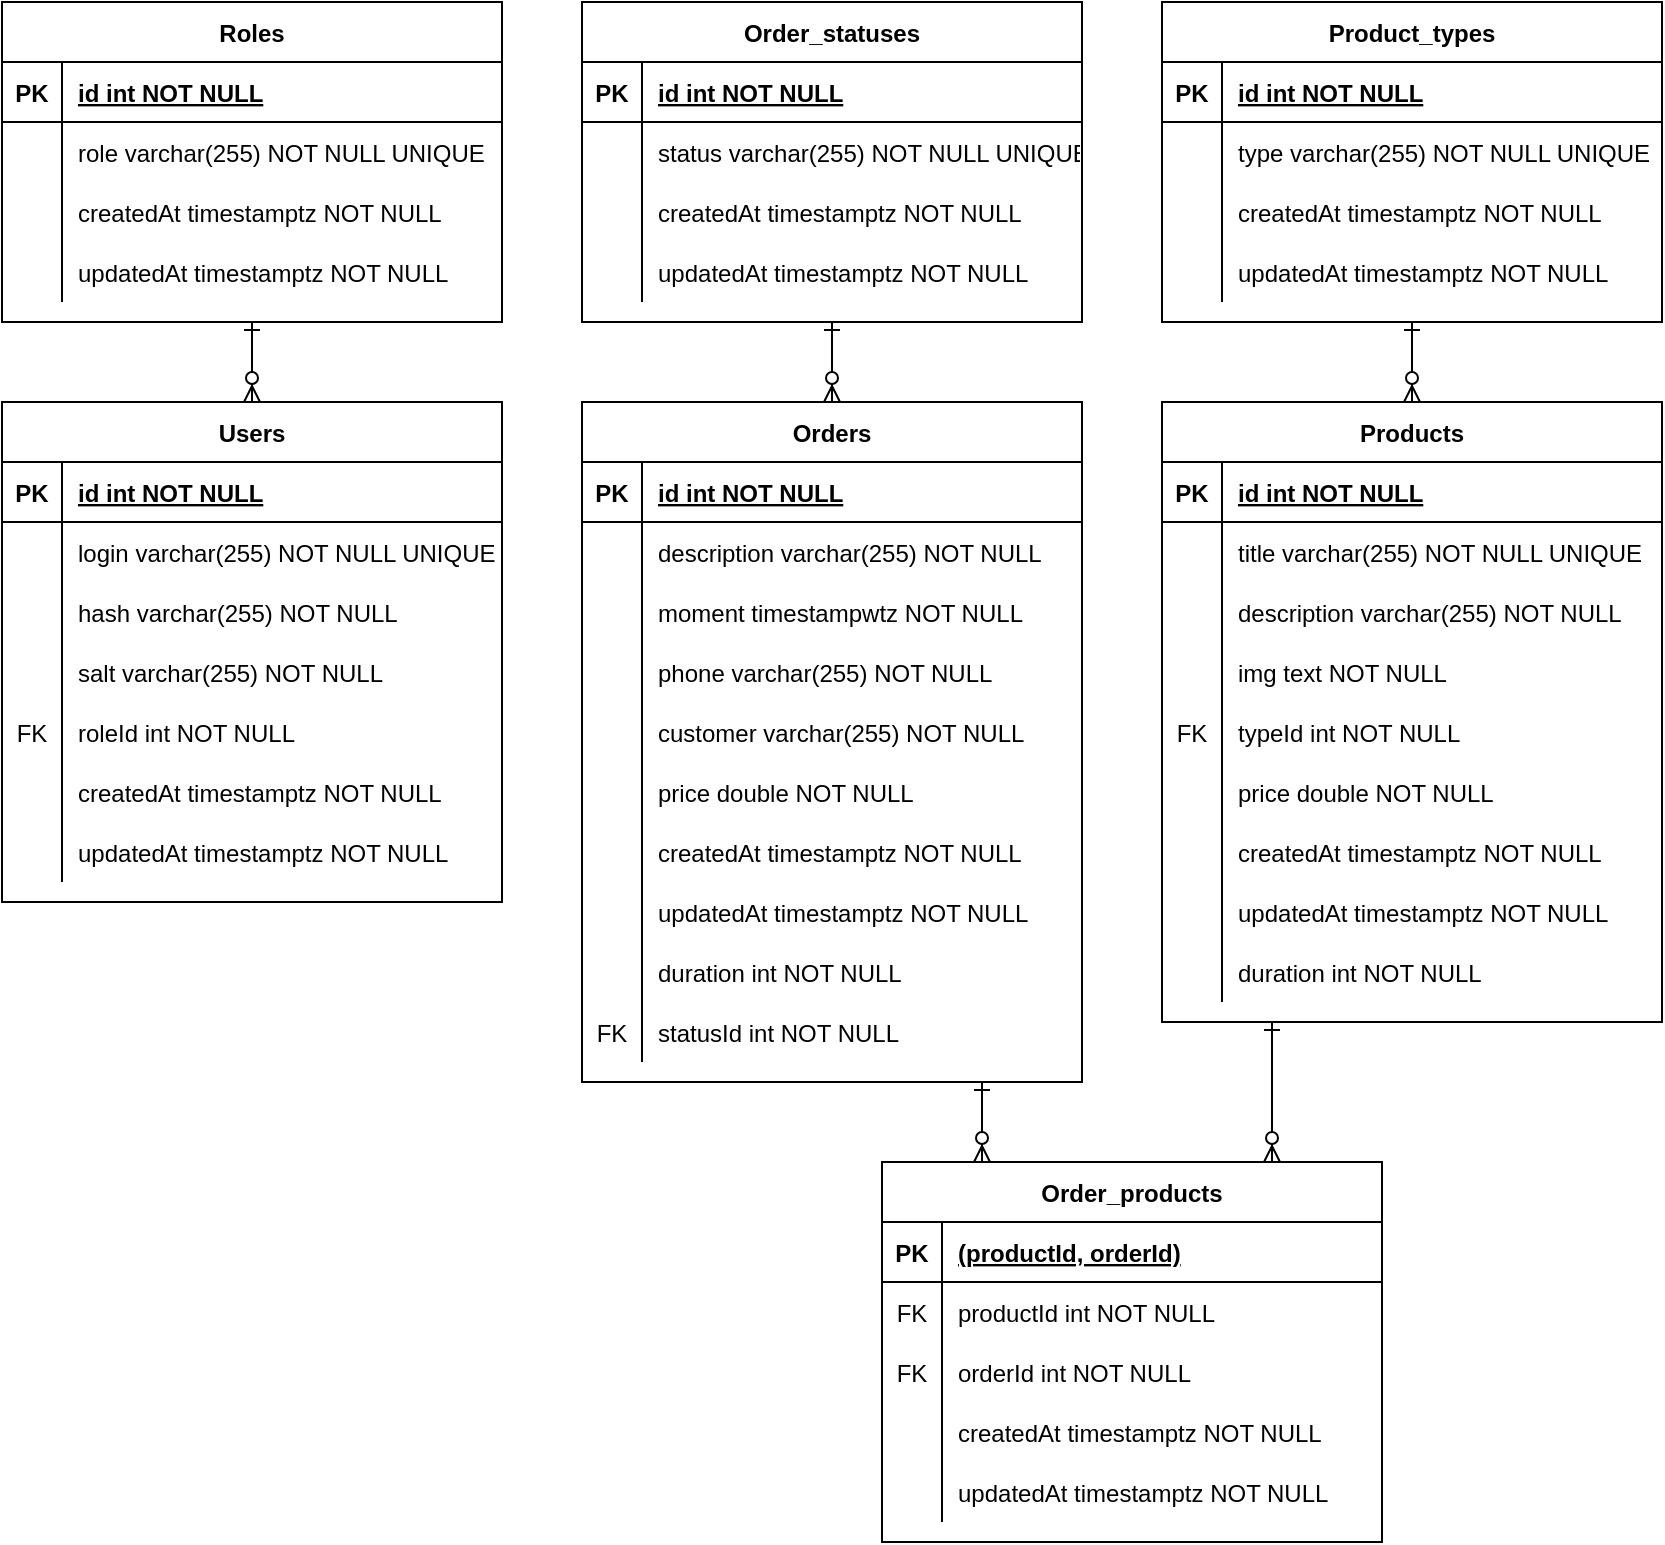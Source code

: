 <mxfile version="14.1.8" type="device"><diagram id="R2lEEEUBdFMjLlhIrx00" name="Page-1"><mxGraphModel dx="2176" dy="1906" grid="1" gridSize="10" guides="1" tooltips="1" connect="1" arrows="1" fold="1" page="1" pageScale="1" pageWidth="850" pageHeight="1100" math="0" shadow="0" extFonts="Permanent Marker^https://fonts.googleapis.com/css?family=Permanent+Marker"><root><mxCell id="0"/><mxCell id="1" parent="0"/><mxCell id="iR6gG3T4usAufllgeYIM-13" value="Roles" style="shape=table;startSize=30;container=1;collapsible=1;childLayout=tableLayout;fixedRows=1;rowLines=0;fontStyle=1;align=center;resizeLast=1;" parent="1" vertex="1"><mxGeometry x="-70" y="-410" width="250" height="160" as="geometry"/></mxCell><mxCell id="iR6gG3T4usAufllgeYIM-14" value="" style="shape=partialRectangle;collapsible=0;dropTarget=0;pointerEvents=0;fillColor=none;points=[[0,0.5],[1,0.5]];portConstraint=eastwest;top=0;left=0;right=0;bottom=1;" parent="iR6gG3T4usAufllgeYIM-13" vertex="1"><mxGeometry y="30" width="250" height="30" as="geometry"/></mxCell><mxCell id="iR6gG3T4usAufllgeYIM-15" value="PK" style="shape=partialRectangle;overflow=hidden;connectable=0;fillColor=none;top=0;left=0;bottom=0;right=0;fontStyle=1;" parent="iR6gG3T4usAufllgeYIM-14" vertex="1"><mxGeometry width="30" height="30" as="geometry"/></mxCell><mxCell id="iR6gG3T4usAufllgeYIM-16" value="id int NOT NULL " style="shape=partialRectangle;overflow=hidden;connectable=0;fillColor=none;top=0;left=0;bottom=0;right=0;align=left;spacingLeft=6;fontStyle=5;" parent="iR6gG3T4usAufllgeYIM-14" vertex="1"><mxGeometry x="30" width="220" height="30" as="geometry"/></mxCell><mxCell id="iR6gG3T4usAufllgeYIM-17" value="" style="shape=partialRectangle;collapsible=0;dropTarget=0;pointerEvents=0;fillColor=none;points=[[0,0.5],[1,0.5]];portConstraint=eastwest;top=0;left=0;right=0;bottom=0;" parent="iR6gG3T4usAufllgeYIM-13" vertex="1"><mxGeometry y="60" width="250" height="30" as="geometry"/></mxCell><mxCell id="iR6gG3T4usAufllgeYIM-18" value="" style="shape=partialRectangle;overflow=hidden;connectable=0;fillColor=none;top=0;left=0;bottom=0;right=0;" parent="iR6gG3T4usAufllgeYIM-17" vertex="1"><mxGeometry width="30" height="30" as="geometry"/></mxCell><mxCell id="iR6gG3T4usAufllgeYIM-19" value="role varchar(255) NOT NULL UNIQUE" style="shape=partialRectangle;overflow=hidden;connectable=0;fillColor=none;top=0;left=0;bottom=0;right=0;align=left;spacingLeft=6;" parent="iR6gG3T4usAufllgeYIM-17" vertex="1"><mxGeometry x="30" width="220" height="30" as="geometry"/></mxCell><mxCell id="iR6gG3T4usAufllgeYIM-23" style="shape=partialRectangle;collapsible=0;dropTarget=0;pointerEvents=0;fillColor=none;points=[[0,0.5],[1,0.5]];portConstraint=eastwest;top=0;left=0;right=0;bottom=0;" parent="iR6gG3T4usAufllgeYIM-13" vertex="1"><mxGeometry y="90" width="250" height="30" as="geometry"/></mxCell><mxCell id="iR6gG3T4usAufllgeYIM-24" style="shape=partialRectangle;overflow=hidden;connectable=0;fillColor=none;top=0;left=0;bottom=0;right=0;" parent="iR6gG3T4usAufllgeYIM-23" vertex="1"><mxGeometry width="30" height="30" as="geometry"/></mxCell><mxCell id="iR6gG3T4usAufllgeYIM-25" value="createdAt timestamptz NOT NULL" style="shape=partialRectangle;overflow=hidden;connectable=0;fillColor=none;top=0;left=0;bottom=0;right=0;align=left;spacingLeft=6;" parent="iR6gG3T4usAufllgeYIM-23" vertex="1"><mxGeometry x="30" width="220" height="30" as="geometry"/></mxCell><mxCell id="iR6gG3T4usAufllgeYIM-26" style="shape=partialRectangle;collapsible=0;dropTarget=0;pointerEvents=0;fillColor=none;points=[[0,0.5],[1,0.5]];portConstraint=eastwest;top=0;left=0;right=0;bottom=0;" parent="iR6gG3T4usAufllgeYIM-13" vertex="1"><mxGeometry y="120" width="250" height="30" as="geometry"/></mxCell><mxCell id="iR6gG3T4usAufllgeYIM-27" style="shape=partialRectangle;overflow=hidden;connectable=0;fillColor=none;top=0;left=0;bottom=0;right=0;" parent="iR6gG3T4usAufllgeYIM-26" vertex="1"><mxGeometry width="30" height="30" as="geometry"/></mxCell><mxCell id="iR6gG3T4usAufllgeYIM-28" value="updatedAt timestamptz NOT NULL" style="shape=partialRectangle;overflow=hidden;connectable=0;fillColor=none;top=0;left=0;bottom=0;right=0;align=left;spacingLeft=6;" parent="iR6gG3T4usAufllgeYIM-26" vertex="1"><mxGeometry x="30" width="220" height="30" as="geometry"/></mxCell><mxCell id="iR6gG3T4usAufllgeYIM-29" value="Users" style="shape=table;startSize=30;container=1;collapsible=1;childLayout=tableLayout;fixedRows=1;rowLines=0;fontStyle=1;align=center;resizeLast=1;" parent="1" vertex="1"><mxGeometry x="-70" y="-210" width="250" height="250" as="geometry"/></mxCell><mxCell id="iR6gG3T4usAufllgeYIM-30" value="" style="shape=partialRectangle;collapsible=0;dropTarget=0;pointerEvents=0;fillColor=none;points=[[0,0.5],[1,0.5]];portConstraint=eastwest;top=0;left=0;right=0;bottom=1;" parent="iR6gG3T4usAufllgeYIM-29" vertex="1"><mxGeometry y="30" width="250" height="30" as="geometry"/></mxCell><mxCell id="iR6gG3T4usAufllgeYIM-31" value="PK" style="shape=partialRectangle;overflow=hidden;connectable=0;fillColor=none;top=0;left=0;bottom=0;right=0;fontStyle=1;" parent="iR6gG3T4usAufllgeYIM-30" vertex="1"><mxGeometry width="30" height="30" as="geometry"/></mxCell><mxCell id="iR6gG3T4usAufllgeYIM-32" value="id int NOT NULL " style="shape=partialRectangle;overflow=hidden;connectable=0;fillColor=none;top=0;left=0;bottom=0;right=0;align=left;spacingLeft=6;fontStyle=5;" parent="iR6gG3T4usAufllgeYIM-30" vertex="1"><mxGeometry x="30" width="220" height="30" as="geometry"/></mxCell><mxCell id="iR6gG3T4usAufllgeYIM-33" value="" style="shape=partialRectangle;collapsible=0;dropTarget=0;pointerEvents=0;fillColor=none;points=[[0,0.5],[1,0.5]];portConstraint=eastwest;top=0;left=0;right=0;bottom=0;" parent="iR6gG3T4usAufllgeYIM-29" vertex="1"><mxGeometry y="60" width="250" height="30" as="geometry"/></mxCell><mxCell id="iR6gG3T4usAufllgeYIM-34" value="" style="shape=partialRectangle;overflow=hidden;connectable=0;fillColor=none;top=0;left=0;bottom=0;right=0;" parent="iR6gG3T4usAufllgeYIM-33" vertex="1"><mxGeometry width="30" height="30" as="geometry"/></mxCell><mxCell id="iR6gG3T4usAufllgeYIM-35" value="login varchar(255) NOT NULL UNIQUE" style="shape=partialRectangle;overflow=hidden;connectable=0;fillColor=none;top=0;left=0;bottom=0;right=0;align=left;spacingLeft=6;" parent="iR6gG3T4usAufllgeYIM-33" vertex="1"><mxGeometry x="30" width="220" height="30" as="geometry"/></mxCell><mxCell id="iR6gG3T4usAufllgeYIM-48" style="shape=partialRectangle;collapsible=0;dropTarget=0;pointerEvents=0;fillColor=none;points=[[0,0.5],[1,0.5]];portConstraint=eastwest;top=0;left=0;right=0;bottom=0;" parent="iR6gG3T4usAufllgeYIM-29" vertex="1"><mxGeometry y="90" width="250" height="30" as="geometry"/></mxCell><mxCell id="iR6gG3T4usAufllgeYIM-49" style="shape=partialRectangle;overflow=hidden;connectable=0;fillColor=none;top=0;left=0;bottom=0;right=0;" parent="iR6gG3T4usAufllgeYIM-48" vertex="1"><mxGeometry width="30" height="30" as="geometry"/></mxCell><mxCell id="iR6gG3T4usAufllgeYIM-50" value="hash varchar(255) NOT NULL" style="shape=partialRectangle;overflow=hidden;connectable=0;fillColor=none;top=0;left=0;bottom=0;right=0;align=left;spacingLeft=6;" parent="iR6gG3T4usAufllgeYIM-48" vertex="1"><mxGeometry x="30" width="220" height="30" as="geometry"/></mxCell><mxCell id="iR6gG3T4usAufllgeYIM-45" style="shape=partialRectangle;collapsible=0;dropTarget=0;pointerEvents=0;fillColor=none;points=[[0,0.5],[1,0.5]];portConstraint=eastwest;top=0;left=0;right=0;bottom=0;" parent="iR6gG3T4usAufllgeYIM-29" vertex="1"><mxGeometry y="120" width="250" height="30" as="geometry"/></mxCell><mxCell id="iR6gG3T4usAufllgeYIM-46" style="shape=partialRectangle;overflow=hidden;connectable=0;fillColor=none;top=0;left=0;bottom=0;right=0;" parent="iR6gG3T4usAufllgeYIM-45" vertex="1"><mxGeometry width="30" height="30" as="geometry"/></mxCell><mxCell id="iR6gG3T4usAufllgeYIM-47" value="salt varchar(255) NOT NULL" style="shape=partialRectangle;overflow=hidden;connectable=0;fillColor=none;top=0;left=0;bottom=0;right=0;align=left;spacingLeft=6;" parent="iR6gG3T4usAufllgeYIM-45" vertex="1"><mxGeometry x="30" width="220" height="30" as="geometry"/></mxCell><mxCell id="iR6gG3T4usAufllgeYIM-42" style="shape=partialRectangle;collapsible=0;dropTarget=0;pointerEvents=0;fillColor=none;points=[[0,0.5],[1,0.5]];portConstraint=eastwest;top=0;left=0;right=0;bottom=0;" parent="iR6gG3T4usAufllgeYIM-29" vertex="1"><mxGeometry y="150" width="250" height="30" as="geometry"/></mxCell><mxCell id="iR6gG3T4usAufllgeYIM-43" value="FK" style="shape=partialRectangle;overflow=hidden;connectable=0;fillColor=none;top=0;left=0;bottom=0;right=0;" parent="iR6gG3T4usAufllgeYIM-42" vertex="1"><mxGeometry width="30" height="30" as="geometry"/></mxCell><mxCell id="iR6gG3T4usAufllgeYIM-44" value="roleId int NOT NULL" style="shape=partialRectangle;overflow=hidden;connectable=0;fillColor=none;top=0;left=0;bottom=0;right=0;align=left;spacingLeft=6;" parent="iR6gG3T4usAufllgeYIM-42" vertex="1"><mxGeometry x="30" width="220" height="30" as="geometry"/></mxCell><mxCell id="iR6gG3T4usAufllgeYIM-36" style="shape=partialRectangle;collapsible=0;dropTarget=0;pointerEvents=0;fillColor=none;points=[[0,0.5],[1,0.5]];portConstraint=eastwest;top=0;left=0;right=0;bottom=0;" parent="iR6gG3T4usAufllgeYIM-29" vertex="1"><mxGeometry y="180" width="250" height="30" as="geometry"/></mxCell><mxCell id="iR6gG3T4usAufllgeYIM-37" style="shape=partialRectangle;overflow=hidden;connectable=0;fillColor=none;top=0;left=0;bottom=0;right=0;" parent="iR6gG3T4usAufllgeYIM-36" vertex="1"><mxGeometry width="30" height="30" as="geometry"/></mxCell><mxCell id="iR6gG3T4usAufllgeYIM-38" value="createdAt timestamptz NOT NULL" style="shape=partialRectangle;overflow=hidden;connectable=0;fillColor=none;top=0;left=0;bottom=0;right=0;align=left;spacingLeft=6;" parent="iR6gG3T4usAufllgeYIM-36" vertex="1"><mxGeometry x="30" width="220" height="30" as="geometry"/></mxCell><mxCell id="iR6gG3T4usAufllgeYIM-39" style="shape=partialRectangle;collapsible=0;dropTarget=0;pointerEvents=0;fillColor=none;points=[[0,0.5],[1,0.5]];portConstraint=eastwest;top=0;left=0;right=0;bottom=0;" parent="iR6gG3T4usAufllgeYIM-29" vertex="1"><mxGeometry y="210" width="250" height="30" as="geometry"/></mxCell><mxCell id="iR6gG3T4usAufllgeYIM-40" style="shape=partialRectangle;overflow=hidden;connectable=0;fillColor=none;top=0;left=0;bottom=0;right=0;" parent="iR6gG3T4usAufllgeYIM-39" vertex="1"><mxGeometry width="30" height="30" as="geometry"/></mxCell><mxCell id="iR6gG3T4usAufllgeYIM-41" value="updatedAt timestamptz NOT NULL" style="shape=partialRectangle;overflow=hidden;connectable=0;fillColor=none;top=0;left=0;bottom=0;right=0;align=left;spacingLeft=6;" parent="iR6gG3T4usAufllgeYIM-39" vertex="1"><mxGeometry x="30" width="220" height="30" as="geometry"/></mxCell><mxCell id="iR6gG3T4usAufllgeYIM-51" value="" style="edgeStyle=elbowEdgeStyle;endArrow=ERzeroToMany;startArrow=ERone;endFill=1;startFill=0;rounded=0;" parent="1" source="iR6gG3T4usAufllgeYIM-13" target="iR6gG3T4usAufllgeYIM-29" edge="1"><mxGeometry width="100" height="100" relative="1" as="geometry"><mxPoint x="330" y="370" as="sourcePoint"/><mxPoint x="410" y="400" as="targetPoint"/></mxGeometry></mxCell><mxCell id="iR6gG3T4usAufllgeYIM-53" value="Orders" style="shape=table;startSize=30;container=1;collapsible=1;childLayout=tableLayout;fixedRows=1;rowLines=0;fontStyle=1;align=center;resizeLast=1;" parent="1" vertex="1"><mxGeometry x="220" y="-210" width="250" height="340" as="geometry"/></mxCell><mxCell id="iR6gG3T4usAufllgeYIM-54" value="" style="shape=partialRectangle;collapsible=0;dropTarget=0;pointerEvents=0;fillColor=none;points=[[0,0.5],[1,0.5]];portConstraint=eastwest;top=0;left=0;right=0;bottom=1;" parent="iR6gG3T4usAufllgeYIM-53" vertex="1"><mxGeometry y="30" width="250" height="30" as="geometry"/></mxCell><mxCell id="iR6gG3T4usAufllgeYIM-55" value="PK" style="shape=partialRectangle;overflow=hidden;connectable=0;fillColor=none;top=0;left=0;bottom=0;right=0;fontStyle=1;" parent="iR6gG3T4usAufllgeYIM-54" vertex="1"><mxGeometry width="30" height="30" as="geometry"/></mxCell><mxCell id="iR6gG3T4usAufllgeYIM-56" value="id int NOT NULL " style="shape=partialRectangle;overflow=hidden;connectable=0;fillColor=none;top=0;left=0;bottom=0;right=0;align=left;spacingLeft=6;fontStyle=5;" parent="iR6gG3T4usAufllgeYIM-54" vertex="1"><mxGeometry x="30" width="220" height="30" as="geometry"/></mxCell><mxCell id="iR6gG3T4usAufllgeYIM-57" value="" style="shape=partialRectangle;collapsible=0;dropTarget=0;pointerEvents=0;fillColor=none;points=[[0,0.5],[1,0.5]];portConstraint=eastwest;top=0;left=0;right=0;bottom=0;" parent="iR6gG3T4usAufllgeYIM-53" vertex="1"><mxGeometry y="60" width="250" height="30" as="geometry"/></mxCell><mxCell id="iR6gG3T4usAufllgeYIM-58" value="" style="shape=partialRectangle;overflow=hidden;connectable=0;fillColor=none;top=0;left=0;bottom=0;right=0;" parent="iR6gG3T4usAufllgeYIM-57" vertex="1"><mxGeometry width="30" height="30" as="geometry"/></mxCell><mxCell id="iR6gG3T4usAufllgeYIM-59" value="description varchar(255) NOT NULL" style="shape=partialRectangle;overflow=hidden;connectable=0;fillColor=none;top=0;left=0;bottom=0;right=0;align=left;spacingLeft=6;" parent="iR6gG3T4usAufllgeYIM-57" vertex="1"><mxGeometry x="30" width="220" height="30" as="geometry"/></mxCell><mxCell id="iR6gG3T4usAufllgeYIM-60" style="shape=partialRectangle;collapsible=0;dropTarget=0;pointerEvents=0;fillColor=none;points=[[0,0.5],[1,0.5]];portConstraint=eastwest;top=0;left=0;right=0;bottom=0;" parent="iR6gG3T4usAufllgeYIM-53" vertex="1"><mxGeometry y="90" width="250" height="30" as="geometry"/></mxCell><mxCell id="iR6gG3T4usAufllgeYIM-61" style="shape=partialRectangle;overflow=hidden;connectable=0;fillColor=none;top=0;left=0;bottom=0;right=0;" parent="iR6gG3T4usAufllgeYIM-60" vertex="1"><mxGeometry width="30" height="30" as="geometry"/></mxCell><mxCell id="iR6gG3T4usAufllgeYIM-62" value="moment timestampwtz NOT NULL" style="shape=partialRectangle;overflow=hidden;connectable=0;fillColor=none;top=0;left=0;bottom=0;right=0;align=left;spacingLeft=6;" parent="iR6gG3T4usAufllgeYIM-60" vertex="1"><mxGeometry x="30" width="220" height="30" as="geometry"/></mxCell><mxCell id="iR6gG3T4usAufllgeYIM-63" style="shape=partialRectangle;collapsible=0;dropTarget=0;pointerEvents=0;fillColor=none;points=[[0,0.5],[1,0.5]];portConstraint=eastwest;top=0;left=0;right=0;bottom=0;" parent="iR6gG3T4usAufllgeYIM-53" vertex="1"><mxGeometry y="120" width="250" height="30" as="geometry"/></mxCell><mxCell id="iR6gG3T4usAufllgeYIM-64" style="shape=partialRectangle;overflow=hidden;connectable=0;fillColor=none;top=0;left=0;bottom=0;right=0;" parent="iR6gG3T4usAufllgeYIM-63" vertex="1"><mxGeometry width="30" height="30" as="geometry"/></mxCell><mxCell id="iR6gG3T4usAufllgeYIM-65" value="phone varchar(255) NOT NULL" style="shape=partialRectangle;overflow=hidden;connectable=0;fillColor=none;top=0;left=0;bottom=0;right=0;align=left;spacingLeft=6;" parent="iR6gG3T4usAufllgeYIM-63" vertex="1"><mxGeometry x="30" width="220" height="30" as="geometry"/></mxCell><mxCell id="iR6gG3T4usAufllgeYIM-149" style="shape=partialRectangle;collapsible=0;dropTarget=0;pointerEvents=0;fillColor=none;points=[[0,0.5],[1,0.5]];portConstraint=eastwest;top=0;left=0;right=0;bottom=0;" parent="iR6gG3T4usAufllgeYIM-53" vertex="1"><mxGeometry y="150" width="250" height="30" as="geometry"/></mxCell><mxCell id="iR6gG3T4usAufllgeYIM-150" style="shape=partialRectangle;overflow=hidden;connectable=0;fillColor=none;top=0;left=0;bottom=0;right=0;" parent="iR6gG3T4usAufllgeYIM-149" vertex="1"><mxGeometry width="30" height="30" as="geometry"/></mxCell><mxCell id="iR6gG3T4usAufllgeYIM-151" value="customer varchar(255) NOT NULL" style="shape=partialRectangle;overflow=hidden;connectable=0;fillColor=none;top=0;left=0;bottom=0;right=0;align=left;spacingLeft=6;" parent="iR6gG3T4usAufllgeYIM-149" vertex="1"><mxGeometry x="30" width="220" height="30" as="geometry"/></mxCell><mxCell id="iR6gG3T4usAufllgeYIM-66" style="shape=partialRectangle;collapsible=0;dropTarget=0;pointerEvents=0;fillColor=none;points=[[0,0.5],[1,0.5]];portConstraint=eastwest;top=0;left=0;right=0;bottom=0;" parent="iR6gG3T4usAufllgeYIM-53" vertex="1"><mxGeometry y="180" width="250" height="30" as="geometry"/></mxCell><mxCell id="iR6gG3T4usAufllgeYIM-67" value="" style="shape=partialRectangle;overflow=hidden;connectable=0;fillColor=none;top=0;left=0;bottom=0;right=0;" parent="iR6gG3T4usAufllgeYIM-66" vertex="1"><mxGeometry width="30" height="30" as="geometry"/></mxCell><mxCell id="iR6gG3T4usAufllgeYIM-68" value="price double NOT NULL" style="shape=partialRectangle;overflow=hidden;connectable=0;fillColor=none;top=0;left=0;bottom=0;right=0;align=left;spacingLeft=6;" parent="iR6gG3T4usAufllgeYIM-66" vertex="1"><mxGeometry x="30" width="220" height="30" as="geometry"/></mxCell><mxCell id="iR6gG3T4usAufllgeYIM-69" style="shape=partialRectangle;collapsible=0;dropTarget=0;pointerEvents=0;fillColor=none;points=[[0,0.5],[1,0.5]];portConstraint=eastwest;top=0;left=0;right=0;bottom=0;" parent="iR6gG3T4usAufllgeYIM-53" vertex="1"><mxGeometry y="210" width="250" height="30" as="geometry"/></mxCell><mxCell id="iR6gG3T4usAufllgeYIM-70" style="shape=partialRectangle;overflow=hidden;connectable=0;fillColor=none;top=0;left=0;bottom=0;right=0;" parent="iR6gG3T4usAufllgeYIM-69" vertex="1"><mxGeometry width="30" height="30" as="geometry"/></mxCell><mxCell id="iR6gG3T4usAufllgeYIM-71" value="createdAt timestamptz NOT NULL" style="shape=partialRectangle;overflow=hidden;connectable=0;fillColor=none;top=0;left=0;bottom=0;right=0;align=left;spacingLeft=6;" parent="iR6gG3T4usAufllgeYIM-69" vertex="1"><mxGeometry x="30" width="220" height="30" as="geometry"/></mxCell><mxCell id="iR6gG3T4usAufllgeYIM-72" style="shape=partialRectangle;collapsible=0;dropTarget=0;pointerEvents=0;fillColor=none;points=[[0,0.5],[1,0.5]];portConstraint=eastwest;top=0;left=0;right=0;bottom=0;" parent="iR6gG3T4usAufllgeYIM-53" vertex="1"><mxGeometry y="240" width="250" height="30" as="geometry"/></mxCell><mxCell id="iR6gG3T4usAufllgeYIM-73" style="shape=partialRectangle;overflow=hidden;connectable=0;fillColor=none;top=0;left=0;bottom=0;right=0;" parent="iR6gG3T4usAufllgeYIM-72" vertex="1"><mxGeometry width="30" height="30" as="geometry"/></mxCell><mxCell id="iR6gG3T4usAufllgeYIM-74" value="updatedAt timestamptz NOT NULL" style="shape=partialRectangle;overflow=hidden;connectable=0;fillColor=none;top=0;left=0;bottom=0;right=0;align=left;spacingLeft=6;" parent="iR6gG3T4usAufllgeYIM-72" vertex="1"><mxGeometry x="30" width="220" height="30" as="geometry"/></mxCell><mxCell id="2zhLSCqSdV-urNaq-oJ--21" style="shape=partialRectangle;collapsible=0;dropTarget=0;pointerEvents=0;fillColor=none;points=[[0,0.5],[1,0.5]];portConstraint=eastwest;top=0;left=0;right=0;bottom=0;" parent="iR6gG3T4usAufllgeYIM-53" vertex="1"><mxGeometry y="270" width="250" height="30" as="geometry"/></mxCell><mxCell id="2zhLSCqSdV-urNaq-oJ--22" style="shape=partialRectangle;overflow=hidden;connectable=0;fillColor=none;top=0;left=0;bottom=0;right=0;" parent="2zhLSCqSdV-urNaq-oJ--21" vertex="1"><mxGeometry width="30" height="30" as="geometry"/></mxCell><mxCell id="2zhLSCqSdV-urNaq-oJ--23" value="duration int NOT NULL" style="shape=partialRectangle;overflow=hidden;connectable=0;fillColor=none;top=0;left=0;bottom=0;right=0;align=left;spacingLeft=6;" parent="2zhLSCqSdV-urNaq-oJ--21" vertex="1"><mxGeometry x="30" width="220" height="30" as="geometry"/></mxCell><mxCell id="2zhLSCqSdV-urNaq-oJ--18" style="shape=partialRectangle;collapsible=0;dropTarget=0;pointerEvents=0;fillColor=none;points=[[0,0.5],[1,0.5]];portConstraint=eastwest;top=0;left=0;right=0;bottom=0;" parent="iR6gG3T4usAufllgeYIM-53" vertex="1"><mxGeometry y="300" width="250" height="30" as="geometry"/></mxCell><mxCell id="2zhLSCqSdV-urNaq-oJ--19" value="FK" style="shape=partialRectangle;overflow=hidden;connectable=0;fillColor=none;top=0;left=0;bottom=0;right=0;" parent="2zhLSCqSdV-urNaq-oJ--18" vertex="1"><mxGeometry width="30" height="30" as="geometry"/></mxCell><mxCell id="2zhLSCqSdV-urNaq-oJ--20" value="statusId int NOT NULL" style="shape=partialRectangle;overflow=hidden;connectable=0;fillColor=none;top=0;left=0;bottom=0;right=0;align=left;spacingLeft=6;" parent="2zhLSCqSdV-urNaq-oJ--18" vertex="1"><mxGeometry x="30" width="220" height="30" as="geometry"/></mxCell><mxCell id="iR6gG3T4usAufllgeYIM-75" value="Products" style="shape=table;startSize=30;container=1;collapsible=1;childLayout=tableLayout;fixedRows=1;rowLines=0;fontStyle=1;align=center;resizeLast=1;" parent="1" vertex="1"><mxGeometry x="510" y="-210" width="250" height="310" as="geometry"/></mxCell><mxCell id="iR6gG3T4usAufllgeYIM-76" value="" style="shape=partialRectangle;collapsible=0;dropTarget=0;pointerEvents=0;fillColor=none;points=[[0,0.5],[1,0.5]];portConstraint=eastwest;top=0;left=0;right=0;bottom=1;" parent="iR6gG3T4usAufllgeYIM-75" vertex="1"><mxGeometry y="30" width="250" height="30" as="geometry"/></mxCell><mxCell id="iR6gG3T4usAufllgeYIM-77" value="PK" style="shape=partialRectangle;overflow=hidden;connectable=0;fillColor=none;top=0;left=0;bottom=0;right=0;fontStyle=1;" parent="iR6gG3T4usAufllgeYIM-76" vertex="1"><mxGeometry width="30" height="30" as="geometry"/></mxCell><mxCell id="iR6gG3T4usAufllgeYIM-78" value="id int NOT NULL " style="shape=partialRectangle;overflow=hidden;connectable=0;fillColor=none;top=0;left=0;bottom=0;right=0;align=left;spacingLeft=6;fontStyle=5;" parent="iR6gG3T4usAufllgeYIM-76" vertex="1"><mxGeometry x="30" width="220" height="30" as="geometry"/></mxCell><mxCell id="iR6gG3T4usAufllgeYIM-79" value="" style="shape=partialRectangle;collapsible=0;dropTarget=0;pointerEvents=0;fillColor=none;points=[[0,0.5],[1,0.5]];portConstraint=eastwest;top=0;left=0;right=0;bottom=0;" parent="iR6gG3T4usAufllgeYIM-75" vertex="1"><mxGeometry y="60" width="250" height="30" as="geometry"/></mxCell><mxCell id="iR6gG3T4usAufllgeYIM-80" value="" style="shape=partialRectangle;overflow=hidden;connectable=0;fillColor=none;top=0;left=0;bottom=0;right=0;" parent="iR6gG3T4usAufllgeYIM-79" vertex="1"><mxGeometry width="30" height="30" as="geometry"/></mxCell><mxCell id="iR6gG3T4usAufllgeYIM-81" value="title varchar(255) NOT NULL UNIQUE" style="shape=partialRectangle;overflow=hidden;connectable=0;fillColor=none;top=0;left=0;bottom=0;right=0;align=left;spacingLeft=6;" parent="iR6gG3T4usAufllgeYIM-79" vertex="1"><mxGeometry x="30" width="220" height="30" as="geometry"/></mxCell><mxCell id="iR6gG3T4usAufllgeYIM-82" style="shape=partialRectangle;collapsible=0;dropTarget=0;pointerEvents=0;fillColor=none;points=[[0,0.5],[1,0.5]];portConstraint=eastwest;top=0;left=0;right=0;bottom=0;" parent="iR6gG3T4usAufllgeYIM-75" vertex="1"><mxGeometry y="90" width="250" height="30" as="geometry"/></mxCell><mxCell id="iR6gG3T4usAufllgeYIM-83" style="shape=partialRectangle;overflow=hidden;connectable=0;fillColor=none;top=0;left=0;bottom=0;right=0;" parent="iR6gG3T4usAufllgeYIM-82" vertex="1"><mxGeometry width="30" height="30" as="geometry"/></mxCell><mxCell id="iR6gG3T4usAufllgeYIM-84" value="description varchar(255) NOT NULL" style="shape=partialRectangle;overflow=hidden;connectable=0;fillColor=none;top=0;left=0;bottom=0;right=0;align=left;spacingLeft=6;" parent="iR6gG3T4usAufllgeYIM-82" vertex="1"><mxGeometry x="30" width="220" height="30" as="geometry"/></mxCell><mxCell id="iR6gG3T4usAufllgeYIM-85" style="shape=partialRectangle;collapsible=0;dropTarget=0;pointerEvents=0;fillColor=none;points=[[0,0.5],[1,0.5]];portConstraint=eastwest;top=0;left=0;right=0;bottom=0;" parent="iR6gG3T4usAufllgeYIM-75" vertex="1"><mxGeometry y="120" width="250" height="30" as="geometry"/></mxCell><mxCell id="iR6gG3T4usAufllgeYIM-86" style="shape=partialRectangle;overflow=hidden;connectable=0;fillColor=none;top=0;left=0;bottom=0;right=0;" parent="iR6gG3T4usAufllgeYIM-85" vertex="1"><mxGeometry width="30" height="30" as="geometry"/></mxCell><mxCell id="iR6gG3T4usAufllgeYIM-87" value="img text NOT NULL" style="shape=partialRectangle;overflow=hidden;connectable=0;fillColor=none;top=0;left=0;bottom=0;right=0;align=left;spacingLeft=6;" parent="iR6gG3T4usAufllgeYIM-85" vertex="1"><mxGeometry x="30" width="220" height="30" as="geometry"/></mxCell><mxCell id="iR6gG3T4usAufllgeYIM-88" style="shape=partialRectangle;collapsible=0;dropTarget=0;pointerEvents=0;fillColor=none;points=[[0,0.5],[1,0.5]];portConstraint=eastwest;top=0;left=0;right=0;bottom=0;" parent="iR6gG3T4usAufllgeYIM-75" vertex="1"><mxGeometry y="150" width="250" height="30" as="geometry"/></mxCell><mxCell id="iR6gG3T4usAufllgeYIM-89" value="FK" style="shape=partialRectangle;overflow=hidden;connectable=0;fillColor=none;top=0;left=0;bottom=0;right=0;" parent="iR6gG3T4usAufllgeYIM-88" vertex="1"><mxGeometry width="30" height="30" as="geometry"/></mxCell><mxCell id="iR6gG3T4usAufllgeYIM-90" value="typeId int NOT NULL" style="shape=partialRectangle;overflow=hidden;connectable=0;fillColor=none;top=0;left=0;bottom=0;right=0;align=left;spacingLeft=6;" parent="iR6gG3T4usAufllgeYIM-88" vertex="1"><mxGeometry x="30" width="220" height="30" as="geometry"/></mxCell><mxCell id="iR6gG3T4usAufllgeYIM-111" style="shape=partialRectangle;collapsible=0;dropTarget=0;pointerEvents=0;fillColor=none;points=[[0,0.5],[1,0.5]];portConstraint=eastwest;top=0;left=0;right=0;bottom=0;" parent="iR6gG3T4usAufllgeYIM-75" vertex="1"><mxGeometry y="180" width="250" height="30" as="geometry"/></mxCell><mxCell id="iR6gG3T4usAufllgeYIM-112" style="shape=partialRectangle;overflow=hidden;connectable=0;fillColor=none;top=0;left=0;bottom=0;right=0;" parent="iR6gG3T4usAufllgeYIM-111" vertex="1"><mxGeometry width="30" height="30" as="geometry"/></mxCell><mxCell id="iR6gG3T4usAufllgeYIM-113" value="price double NOT NULL" style="shape=partialRectangle;overflow=hidden;connectable=0;fillColor=none;top=0;left=0;bottom=0;right=0;align=left;spacingLeft=6;" parent="iR6gG3T4usAufllgeYIM-111" vertex="1"><mxGeometry x="30" width="220" height="30" as="geometry"/></mxCell><mxCell id="iR6gG3T4usAufllgeYIM-91" style="shape=partialRectangle;collapsible=0;dropTarget=0;pointerEvents=0;fillColor=none;points=[[0,0.5],[1,0.5]];portConstraint=eastwest;top=0;left=0;right=0;bottom=0;" parent="iR6gG3T4usAufllgeYIM-75" vertex="1"><mxGeometry y="210" width="250" height="30" as="geometry"/></mxCell><mxCell id="iR6gG3T4usAufllgeYIM-92" style="shape=partialRectangle;overflow=hidden;connectable=0;fillColor=none;top=0;left=0;bottom=0;right=0;" parent="iR6gG3T4usAufllgeYIM-91" vertex="1"><mxGeometry width="30" height="30" as="geometry"/></mxCell><mxCell id="iR6gG3T4usAufllgeYIM-93" value="createdAt timestamptz NOT NULL" style="shape=partialRectangle;overflow=hidden;connectable=0;fillColor=none;top=0;left=0;bottom=0;right=0;align=left;spacingLeft=6;" parent="iR6gG3T4usAufllgeYIM-91" vertex="1"><mxGeometry x="30" width="220" height="30" as="geometry"/></mxCell><mxCell id="iR6gG3T4usAufllgeYIM-94" style="shape=partialRectangle;collapsible=0;dropTarget=0;pointerEvents=0;fillColor=none;points=[[0,0.5],[1,0.5]];portConstraint=eastwest;top=0;left=0;right=0;bottom=0;" parent="iR6gG3T4usAufllgeYIM-75" vertex="1"><mxGeometry y="240" width="250" height="30" as="geometry"/></mxCell><mxCell id="iR6gG3T4usAufllgeYIM-95" style="shape=partialRectangle;overflow=hidden;connectable=0;fillColor=none;top=0;left=0;bottom=0;right=0;" parent="iR6gG3T4usAufllgeYIM-94" vertex="1"><mxGeometry width="30" height="30" as="geometry"/></mxCell><mxCell id="iR6gG3T4usAufllgeYIM-96" value="updatedAt timestamptz NOT NULL" style="shape=partialRectangle;overflow=hidden;connectable=0;fillColor=none;top=0;left=0;bottom=0;right=0;align=left;spacingLeft=6;" parent="iR6gG3T4usAufllgeYIM-94" vertex="1"><mxGeometry x="30" width="220" height="30" as="geometry"/></mxCell><mxCell id="2zhLSCqSdV-urNaq-oJ--2" style="shape=partialRectangle;collapsible=0;dropTarget=0;pointerEvents=0;fillColor=none;points=[[0,0.5],[1,0.5]];portConstraint=eastwest;top=0;left=0;right=0;bottom=0;" parent="iR6gG3T4usAufllgeYIM-75" vertex="1"><mxGeometry y="270" width="250" height="30" as="geometry"/></mxCell><mxCell id="2zhLSCqSdV-urNaq-oJ--3" style="shape=partialRectangle;overflow=hidden;connectable=0;fillColor=none;top=0;left=0;bottom=0;right=0;" parent="2zhLSCqSdV-urNaq-oJ--2" vertex="1"><mxGeometry width="30" height="30" as="geometry"/></mxCell><mxCell id="2zhLSCqSdV-urNaq-oJ--4" value="duration int NOT NULL" style="shape=partialRectangle;overflow=hidden;connectable=0;fillColor=none;top=0;left=0;bottom=0;right=0;align=left;spacingLeft=6;" parent="2zhLSCqSdV-urNaq-oJ--2" vertex="1"><mxGeometry x="30" width="220" height="30" as="geometry"/></mxCell><mxCell id="iR6gG3T4usAufllgeYIM-97" value="Product_types" style="shape=table;startSize=30;container=1;collapsible=1;childLayout=tableLayout;fixedRows=1;rowLines=0;fontStyle=1;align=center;resizeLast=1;" parent="1" vertex="1"><mxGeometry x="510" y="-410" width="250" height="160" as="geometry"/></mxCell><mxCell id="iR6gG3T4usAufllgeYIM-98" value="" style="shape=partialRectangle;collapsible=0;dropTarget=0;pointerEvents=0;fillColor=none;points=[[0,0.5],[1,0.5]];portConstraint=eastwest;top=0;left=0;right=0;bottom=1;" parent="iR6gG3T4usAufllgeYIM-97" vertex="1"><mxGeometry y="30" width="250" height="30" as="geometry"/></mxCell><mxCell id="iR6gG3T4usAufllgeYIM-99" value="PK" style="shape=partialRectangle;overflow=hidden;connectable=0;fillColor=none;top=0;left=0;bottom=0;right=0;fontStyle=1;" parent="iR6gG3T4usAufllgeYIM-98" vertex="1"><mxGeometry width="30" height="30" as="geometry"/></mxCell><mxCell id="iR6gG3T4usAufllgeYIM-100" value="id int NOT NULL " style="shape=partialRectangle;overflow=hidden;connectable=0;fillColor=none;top=0;left=0;bottom=0;right=0;align=left;spacingLeft=6;fontStyle=5;" parent="iR6gG3T4usAufllgeYIM-98" vertex="1"><mxGeometry x="30" width="220" height="30" as="geometry"/></mxCell><mxCell id="iR6gG3T4usAufllgeYIM-101" value="" style="shape=partialRectangle;collapsible=0;dropTarget=0;pointerEvents=0;fillColor=none;points=[[0,0.5],[1,0.5]];portConstraint=eastwest;top=0;left=0;right=0;bottom=0;" parent="iR6gG3T4usAufllgeYIM-97" vertex="1"><mxGeometry y="60" width="250" height="30" as="geometry"/></mxCell><mxCell id="iR6gG3T4usAufllgeYIM-102" value="" style="shape=partialRectangle;overflow=hidden;connectable=0;fillColor=none;top=0;left=0;bottom=0;right=0;" parent="iR6gG3T4usAufllgeYIM-101" vertex="1"><mxGeometry width="30" height="30" as="geometry"/></mxCell><mxCell id="iR6gG3T4usAufllgeYIM-103" value="type varchar(255) NOT NULL UNIQUE" style="shape=partialRectangle;overflow=hidden;connectable=0;fillColor=none;top=0;left=0;bottom=0;right=0;align=left;spacingLeft=6;" parent="iR6gG3T4usAufllgeYIM-101" vertex="1"><mxGeometry x="30" width="220" height="30" as="geometry"/></mxCell><mxCell id="iR6gG3T4usAufllgeYIM-104" style="shape=partialRectangle;collapsible=0;dropTarget=0;pointerEvents=0;fillColor=none;points=[[0,0.5],[1,0.5]];portConstraint=eastwest;top=0;left=0;right=0;bottom=0;" parent="iR6gG3T4usAufllgeYIM-97" vertex="1"><mxGeometry y="90" width="250" height="30" as="geometry"/></mxCell><mxCell id="iR6gG3T4usAufllgeYIM-105" style="shape=partialRectangle;overflow=hidden;connectable=0;fillColor=none;top=0;left=0;bottom=0;right=0;" parent="iR6gG3T4usAufllgeYIM-104" vertex="1"><mxGeometry width="30" height="30" as="geometry"/></mxCell><mxCell id="iR6gG3T4usAufllgeYIM-106" value="createdAt timestamptz NOT NULL" style="shape=partialRectangle;overflow=hidden;connectable=0;fillColor=none;top=0;left=0;bottom=0;right=0;align=left;spacingLeft=6;" parent="iR6gG3T4usAufllgeYIM-104" vertex="1"><mxGeometry x="30" width="220" height="30" as="geometry"/></mxCell><mxCell id="iR6gG3T4usAufllgeYIM-107" style="shape=partialRectangle;collapsible=0;dropTarget=0;pointerEvents=0;fillColor=none;points=[[0,0.5],[1,0.5]];portConstraint=eastwest;top=0;left=0;right=0;bottom=0;" parent="iR6gG3T4usAufllgeYIM-97" vertex="1"><mxGeometry y="120" width="250" height="30" as="geometry"/></mxCell><mxCell id="iR6gG3T4usAufllgeYIM-108" style="shape=partialRectangle;overflow=hidden;connectable=0;fillColor=none;top=0;left=0;bottom=0;right=0;" parent="iR6gG3T4usAufllgeYIM-107" vertex="1"><mxGeometry width="30" height="30" as="geometry"/></mxCell><mxCell id="iR6gG3T4usAufllgeYIM-109" value="updatedAt timestamptz NOT NULL" style="shape=partialRectangle;overflow=hidden;connectable=0;fillColor=none;top=0;left=0;bottom=0;right=0;align=left;spacingLeft=6;" parent="iR6gG3T4usAufllgeYIM-107" vertex="1"><mxGeometry x="30" width="220" height="30" as="geometry"/></mxCell><mxCell id="iR6gG3T4usAufllgeYIM-110" value="" style="edgeStyle=elbowEdgeStyle;endArrow=ERzeroToMany;startArrow=ERone;endFill=1;startFill=0;rounded=0;" parent="1" source="iR6gG3T4usAufllgeYIM-97" target="iR6gG3T4usAufllgeYIM-75" edge="1"><mxGeometry width="100" height="100" relative="1" as="geometry"><mxPoint x="245" y="360" as="sourcePoint"/><mxPoint x="245" y="320" as="targetPoint"/><Array as="points"><mxPoint x="635" y="-220"/><mxPoint x="410" y="560"/></Array></mxGeometry></mxCell><mxCell id="iR6gG3T4usAufllgeYIM-127" value="Order_products" style="shape=table;startSize=30;container=1;collapsible=1;childLayout=tableLayout;fixedRows=1;rowLines=0;fontStyle=1;align=center;resizeLast=1;" parent="1" vertex="1"><mxGeometry x="370" y="170" width="250" height="190" as="geometry"/></mxCell><mxCell id="iR6gG3T4usAufllgeYIM-128" value="" style="shape=partialRectangle;collapsible=0;dropTarget=0;pointerEvents=0;fillColor=none;points=[[0,0.5],[1,0.5]];portConstraint=eastwest;top=0;left=0;right=0;bottom=1;" parent="iR6gG3T4usAufllgeYIM-127" vertex="1"><mxGeometry y="30" width="250" height="30" as="geometry"/></mxCell><mxCell id="iR6gG3T4usAufllgeYIM-129" value="PK" style="shape=partialRectangle;overflow=hidden;connectable=0;fillColor=none;top=0;left=0;bottom=0;right=0;fontStyle=1;" parent="iR6gG3T4usAufllgeYIM-128" vertex="1"><mxGeometry width="30" height="30" as="geometry"/></mxCell><mxCell id="iR6gG3T4usAufllgeYIM-130" value="(productId, orderId)" style="shape=partialRectangle;overflow=hidden;connectable=0;fillColor=none;top=0;left=0;bottom=0;right=0;align=left;spacingLeft=6;fontStyle=5;" parent="iR6gG3T4usAufllgeYIM-128" vertex="1"><mxGeometry x="30" width="220" height="30" as="geometry"/></mxCell><mxCell id="iR6gG3T4usAufllgeYIM-134" style="shape=partialRectangle;collapsible=0;dropTarget=0;pointerEvents=0;fillColor=none;points=[[0,0.5],[1,0.5]];portConstraint=eastwest;top=0;left=0;right=0;bottom=0;" parent="iR6gG3T4usAufllgeYIM-127" vertex="1"><mxGeometry y="60" width="250" height="30" as="geometry"/></mxCell><mxCell id="iR6gG3T4usAufllgeYIM-135" value="FK" style="shape=partialRectangle;overflow=hidden;connectable=0;fillColor=none;top=0;left=0;bottom=0;right=0;" parent="iR6gG3T4usAufllgeYIM-134" vertex="1"><mxGeometry width="30" height="30" as="geometry"/></mxCell><mxCell id="iR6gG3T4usAufllgeYIM-136" value="productId int NOT NULL" style="shape=partialRectangle;overflow=hidden;connectable=0;fillColor=none;top=0;left=0;bottom=0;right=0;align=left;spacingLeft=6;" parent="iR6gG3T4usAufllgeYIM-134" vertex="1"><mxGeometry x="30" width="220" height="30" as="geometry"/></mxCell><mxCell id="iR6gG3T4usAufllgeYIM-140" style="shape=partialRectangle;collapsible=0;dropTarget=0;pointerEvents=0;fillColor=none;points=[[0,0.5],[1,0.5]];portConstraint=eastwest;top=0;left=0;right=0;bottom=0;" parent="iR6gG3T4usAufllgeYIM-127" vertex="1"><mxGeometry y="90" width="250" height="30" as="geometry"/></mxCell><mxCell id="iR6gG3T4usAufllgeYIM-141" value="FK" style="shape=partialRectangle;overflow=hidden;connectable=0;fillColor=none;top=0;left=0;bottom=0;right=0;" parent="iR6gG3T4usAufllgeYIM-140" vertex="1"><mxGeometry width="30" height="30" as="geometry"/></mxCell><mxCell id="iR6gG3T4usAufllgeYIM-142" value="orderId int NOT NULL" style="shape=partialRectangle;overflow=hidden;connectable=0;fillColor=none;top=0;left=0;bottom=0;right=0;align=left;spacingLeft=6;" parent="iR6gG3T4usAufllgeYIM-140" vertex="1"><mxGeometry x="30" width="220" height="30" as="geometry"/></mxCell><mxCell id="iR6gG3T4usAufllgeYIM-143" style="shape=partialRectangle;collapsible=0;dropTarget=0;pointerEvents=0;fillColor=none;points=[[0,0.5],[1,0.5]];portConstraint=eastwest;top=0;left=0;right=0;bottom=0;" parent="iR6gG3T4usAufllgeYIM-127" vertex="1"><mxGeometry y="120" width="250" height="30" as="geometry"/></mxCell><mxCell id="iR6gG3T4usAufllgeYIM-144" style="shape=partialRectangle;overflow=hidden;connectable=0;fillColor=none;top=0;left=0;bottom=0;right=0;" parent="iR6gG3T4usAufllgeYIM-143" vertex="1"><mxGeometry width="30" height="30" as="geometry"/></mxCell><mxCell id="iR6gG3T4usAufllgeYIM-145" value="createdAt timestamptz NOT NULL" style="shape=partialRectangle;overflow=hidden;connectable=0;fillColor=none;top=0;left=0;bottom=0;right=0;align=left;spacingLeft=6;" parent="iR6gG3T4usAufllgeYIM-143" vertex="1"><mxGeometry x="30" width="220" height="30" as="geometry"/></mxCell><mxCell id="iR6gG3T4usAufllgeYIM-146" style="shape=partialRectangle;collapsible=0;dropTarget=0;pointerEvents=0;fillColor=none;points=[[0,0.5],[1,0.5]];portConstraint=eastwest;top=0;left=0;right=0;bottom=0;" parent="iR6gG3T4usAufllgeYIM-127" vertex="1"><mxGeometry y="150" width="250" height="30" as="geometry"/></mxCell><mxCell id="iR6gG3T4usAufllgeYIM-147" style="shape=partialRectangle;overflow=hidden;connectable=0;fillColor=none;top=0;left=0;bottom=0;right=0;" parent="iR6gG3T4usAufllgeYIM-146" vertex="1"><mxGeometry width="30" height="30" as="geometry"/></mxCell><mxCell id="iR6gG3T4usAufllgeYIM-148" value="updatedAt timestamptz NOT NULL" style="shape=partialRectangle;overflow=hidden;connectable=0;fillColor=none;top=0;left=0;bottom=0;right=0;align=left;spacingLeft=6;" parent="iR6gG3T4usAufllgeYIM-146" vertex="1"><mxGeometry x="30" width="220" height="30" as="geometry"/></mxCell><mxCell id="2zhLSCqSdV-urNaq-oJ--5" value="Order_statuses" style="shape=table;startSize=30;container=1;collapsible=1;childLayout=tableLayout;fixedRows=1;rowLines=0;fontStyle=1;align=center;resizeLast=1;" parent="1" vertex="1"><mxGeometry x="220" y="-410" width="250" height="160" as="geometry"/></mxCell><mxCell id="2zhLSCqSdV-urNaq-oJ--6" value="" style="shape=partialRectangle;collapsible=0;dropTarget=0;pointerEvents=0;fillColor=none;points=[[0,0.5],[1,0.5]];portConstraint=eastwest;top=0;left=0;right=0;bottom=1;" parent="2zhLSCqSdV-urNaq-oJ--5" vertex="1"><mxGeometry y="30" width="250" height="30" as="geometry"/></mxCell><mxCell id="2zhLSCqSdV-urNaq-oJ--7" value="PK" style="shape=partialRectangle;overflow=hidden;connectable=0;fillColor=none;top=0;left=0;bottom=0;right=0;fontStyle=1;" parent="2zhLSCqSdV-urNaq-oJ--6" vertex="1"><mxGeometry width="30" height="30" as="geometry"/></mxCell><mxCell id="2zhLSCqSdV-urNaq-oJ--8" value="id int NOT NULL " style="shape=partialRectangle;overflow=hidden;connectable=0;fillColor=none;top=0;left=0;bottom=0;right=0;align=left;spacingLeft=6;fontStyle=5;" parent="2zhLSCqSdV-urNaq-oJ--6" vertex="1"><mxGeometry x="30" width="220" height="30" as="geometry"/></mxCell><mxCell id="2zhLSCqSdV-urNaq-oJ--9" value="" style="shape=partialRectangle;collapsible=0;dropTarget=0;pointerEvents=0;fillColor=none;points=[[0,0.5],[1,0.5]];portConstraint=eastwest;top=0;left=0;right=0;bottom=0;" parent="2zhLSCqSdV-urNaq-oJ--5" vertex="1"><mxGeometry y="60" width="250" height="30" as="geometry"/></mxCell><mxCell id="2zhLSCqSdV-urNaq-oJ--10" value="" style="shape=partialRectangle;overflow=hidden;connectable=0;fillColor=none;top=0;left=0;bottom=0;right=0;" parent="2zhLSCqSdV-urNaq-oJ--9" vertex="1"><mxGeometry width="30" height="30" as="geometry"/></mxCell><mxCell id="2zhLSCqSdV-urNaq-oJ--11" value="status varchar(255) NOT NULL UNIQUE" style="shape=partialRectangle;overflow=hidden;connectable=0;fillColor=none;top=0;left=0;bottom=0;right=0;align=left;spacingLeft=6;" parent="2zhLSCqSdV-urNaq-oJ--9" vertex="1"><mxGeometry x="30" width="220" height="30" as="geometry"/></mxCell><mxCell id="2zhLSCqSdV-urNaq-oJ--12" style="shape=partialRectangle;collapsible=0;dropTarget=0;pointerEvents=0;fillColor=none;points=[[0,0.5],[1,0.5]];portConstraint=eastwest;top=0;left=0;right=0;bottom=0;" parent="2zhLSCqSdV-urNaq-oJ--5" vertex="1"><mxGeometry y="90" width="250" height="30" as="geometry"/></mxCell><mxCell id="2zhLSCqSdV-urNaq-oJ--13" style="shape=partialRectangle;overflow=hidden;connectable=0;fillColor=none;top=0;left=0;bottom=0;right=0;" parent="2zhLSCqSdV-urNaq-oJ--12" vertex="1"><mxGeometry width="30" height="30" as="geometry"/></mxCell><mxCell id="2zhLSCqSdV-urNaq-oJ--14" value="createdAt timestamptz NOT NULL" style="shape=partialRectangle;overflow=hidden;connectable=0;fillColor=none;top=0;left=0;bottom=0;right=0;align=left;spacingLeft=6;" parent="2zhLSCqSdV-urNaq-oJ--12" vertex="1"><mxGeometry x="30" width="220" height="30" as="geometry"/></mxCell><mxCell id="2zhLSCqSdV-urNaq-oJ--15" style="shape=partialRectangle;collapsible=0;dropTarget=0;pointerEvents=0;fillColor=none;points=[[0,0.5],[1,0.5]];portConstraint=eastwest;top=0;left=0;right=0;bottom=0;" parent="2zhLSCqSdV-urNaq-oJ--5" vertex="1"><mxGeometry y="120" width="250" height="30" as="geometry"/></mxCell><mxCell id="2zhLSCqSdV-urNaq-oJ--16" style="shape=partialRectangle;overflow=hidden;connectable=0;fillColor=none;top=0;left=0;bottom=0;right=0;" parent="2zhLSCqSdV-urNaq-oJ--15" vertex="1"><mxGeometry width="30" height="30" as="geometry"/></mxCell><mxCell id="2zhLSCqSdV-urNaq-oJ--17" value="updatedAt timestamptz NOT NULL" style="shape=partialRectangle;overflow=hidden;connectable=0;fillColor=none;top=0;left=0;bottom=0;right=0;align=left;spacingLeft=6;" parent="2zhLSCqSdV-urNaq-oJ--15" vertex="1"><mxGeometry x="30" width="220" height="30" as="geometry"/></mxCell><mxCell id="2zhLSCqSdV-urNaq-oJ--24" value="" style="edgeStyle=elbowEdgeStyle;endArrow=ERzeroToMany;startArrow=ERone;endFill=1;startFill=0;rounded=0;" parent="1" source="2zhLSCqSdV-urNaq-oJ--5" target="iR6gG3T4usAufllgeYIM-53" edge="1"><mxGeometry width="100" height="100" relative="1" as="geometry"><mxPoint x="645" y="-240" as="sourcePoint"/><mxPoint x="645" y="-200" as="targetPoint"/></mxGeometry></mxCell><mxCell id="2zhLSCqSdV-urNaq-oJ--25" value="" style="edgeStyle=elbowEdgeStyle;endArrow=ERzeroToMany;startArrow=ERone;endFill=1;startFill=0;rounded=0;" parent="1" source="iR6gG3T4usAufllgeYIM-75" target="iR6gG3T4usAufllgeYIM-127" edge="1"><mxGeometry width="100" height="100" relative="1" as="geometry"><mxPoint x="645" y="-240" as="sourcePoint"/><mxPoint x="645" y="-200" as="targetPoint"/></mxGeometry></mxCell><mxCell id="2zhLSCqSdV-urNaq-oJ--26" value="" style="edgeStyle=elbowEdgeStyle;endArrow=ERzeroToMany;startArrow=ERone;endFill=1;startFill=0;rounded=0;" parent="1" source="iR6gG3T4usAufllgeYIM-53" target="iR6gG3T4usAufllgeYIM-127" edge="1"><mxGeometry width="100" height="100" relative="1" as="geometry"><mxPoint x="575" y="170" as="sourcePoint"/><mxPoint x="575" y="110" as="targetPoint"/></mxGeometry></mxCell></root></mxGraphModel></diagram></mxfile>